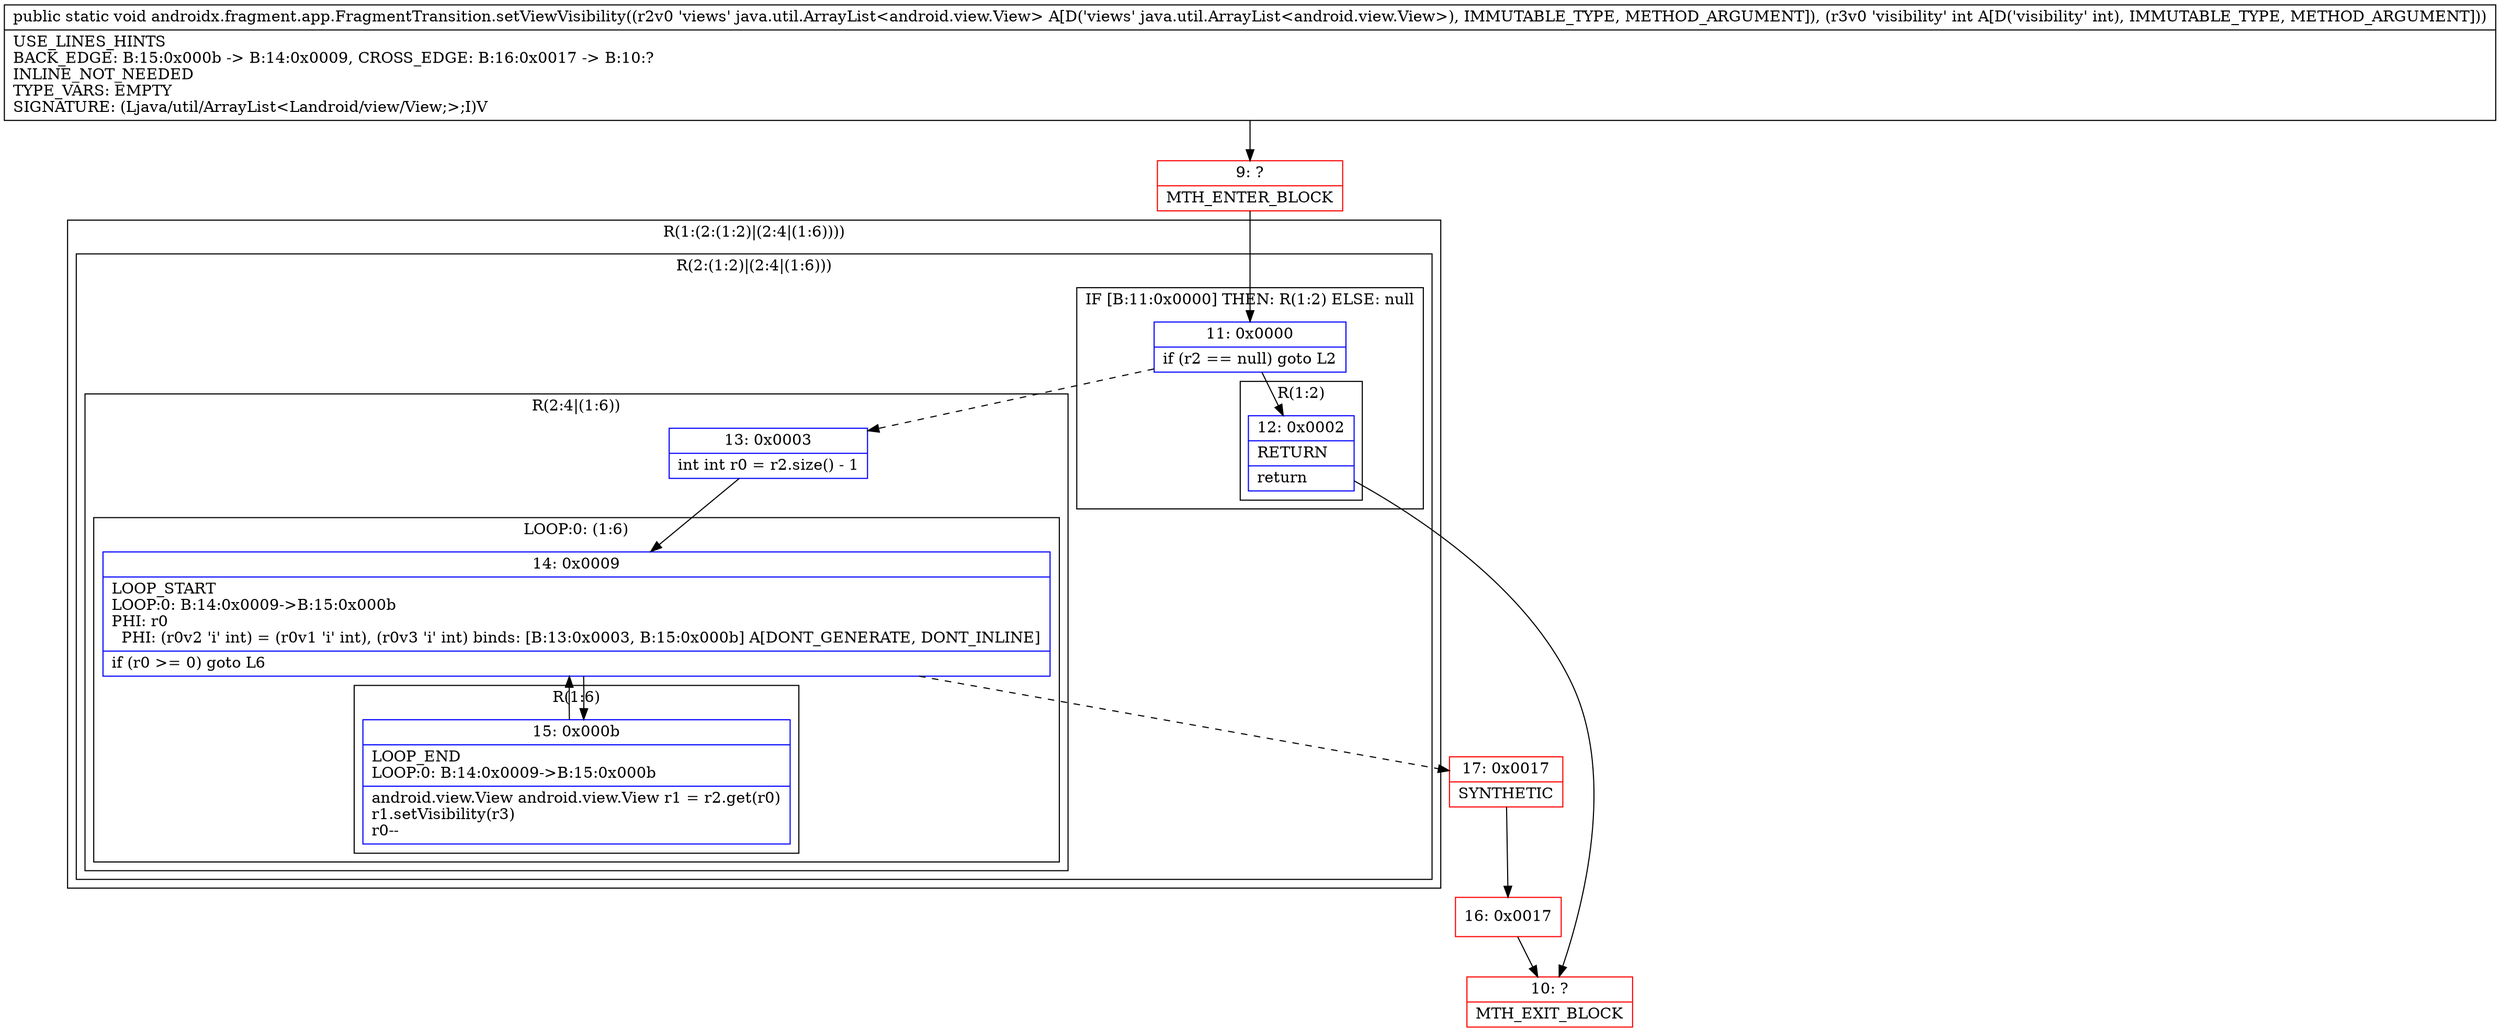 digraph "CFG forandroidx.fragment.app.FragmentTransition.setViewVisibility(Ljava\/util\/ArrayList;I)V" {
subgraph cluster_Region_2040459139 {
label = "R(1:(2:(1:2)|(2:4|(1:6))))";
node [shape=record,color=blue];
subgraph cluster_Region_825501677 {
label = "R(2:(1:2)|(2:4|(1:6)))";
node [shape=record,color=blue];
subgraph cluster_IfRegion_2110779814 {
label = "IF [B:11:0x0000] THEN: R(1:2) ELSE: null";
node [shape=record,color=blue];
Node_11 [shape=record,label="{11\:\ 0x0000|if (r2 == null) goto L2\l}"];
subgraph cluster_Region_1995109399 {
label = "R(1:2)";
node [shape=record,color=blue];
Node_12 [shape=record,label="{12\:\ 0x0002|RETURN\l|return\l}"];
}
}
subgraph cluster_Region_1434930804 {
label = "R(2:4|(1:6))";
node [shape=record,color=blue];
Node_13 [shape=record,label="{13\:\ 0x0003|int int r0 = r2.size() \- 1\l}"];
subgraph cluster_LoopRegion_682076711 {
label = "LOOP:0: (1:6)";
node [shape=record,color=blue];
Node_14 [shape=record,label="{14\:\ 0x0009|LOOP_START\lLOOP:0: B:14:0x0009\-\>B:15:0x000b\lPHI: r0 \l  PHI: (r0v2 'i' int) = (r0v1 'i' int), (r0v3 'i' int) binds: [B:13:0x0003, B:15:0x000b] A[DONT_GENERATE, DONT_INLINE]\l|if (r0 \>= 0) goto L6\l}"];
subgraph cluster_Region_268679032 {
label = "R(1:6)";
node [shape=record,color=blue];
Node_15 [shape=record,label="{15\:\ 0x000b|LOOP_END\lLOOP:0: B:14:0x0009\-\>B:15:0x000b\l|android.view.View android.view.View r1 = r2.get(r0)\lr1.setVisibility(r3)\lr0\-\-\l}"];
}
}
}
}
}
Node_9 [shape=record,color=red,label="{9\:\ ?|MTH_ENTER_BLOCK\l}"];
Node_10 [shape=record,color=red,label="{10\:\ ?|MTH_EXIT_BLOCK\l}"];
Node_17 [shape=record,color=red,label="{17\:\ 0x0017|SYNTHETIC\l}"];
Node_16 [shape=record,color=red,label="{16\:\ 0x0017}"];
MethodNode[shape=record,label="{public static void androidx.fragment.app.FragmentTransition.setViewVisibility((r2v0 'views' java.util.ArrayList\<android.view.View\> A[D('views' java.util.ArrayList\<android.view.View\>), IMMUTABLE_TYPE, METHOD_ARGUMENT]), (r3v0 'visibility' int A[D('visibility' int), IMMUTABLE_TYPE, METHOD_ARGUMENT]))  | USE_LINES_HINTS\lBACK_EDGE: B:15:0x000b \-\> B:14:0x0009, CROSS_EDGE: B:16:0x0017 \-\> B:10:?\lINLINE_NOT_NEEDED\lTYPE_VARS: EMPTY\lSIGNATURE: (Ljava\/util\/ArrayList\<Landroid\/view\/View;\>;I)V\l}"];
MethodNode -> Node_9;Node_11 -> Node_12;
Node_11 -> Node_13[style=dashed];
Node_12 -> Node_10;
Node_13 -> Node_14;
Node_14 -> Node_15;
Node_14 -> Node_17[style=dashed];
Node_15 -> Node_14;
Node_9 -> Node_11;
Node_17 -> Node_16;
Node_16 -> Node_10;
}

